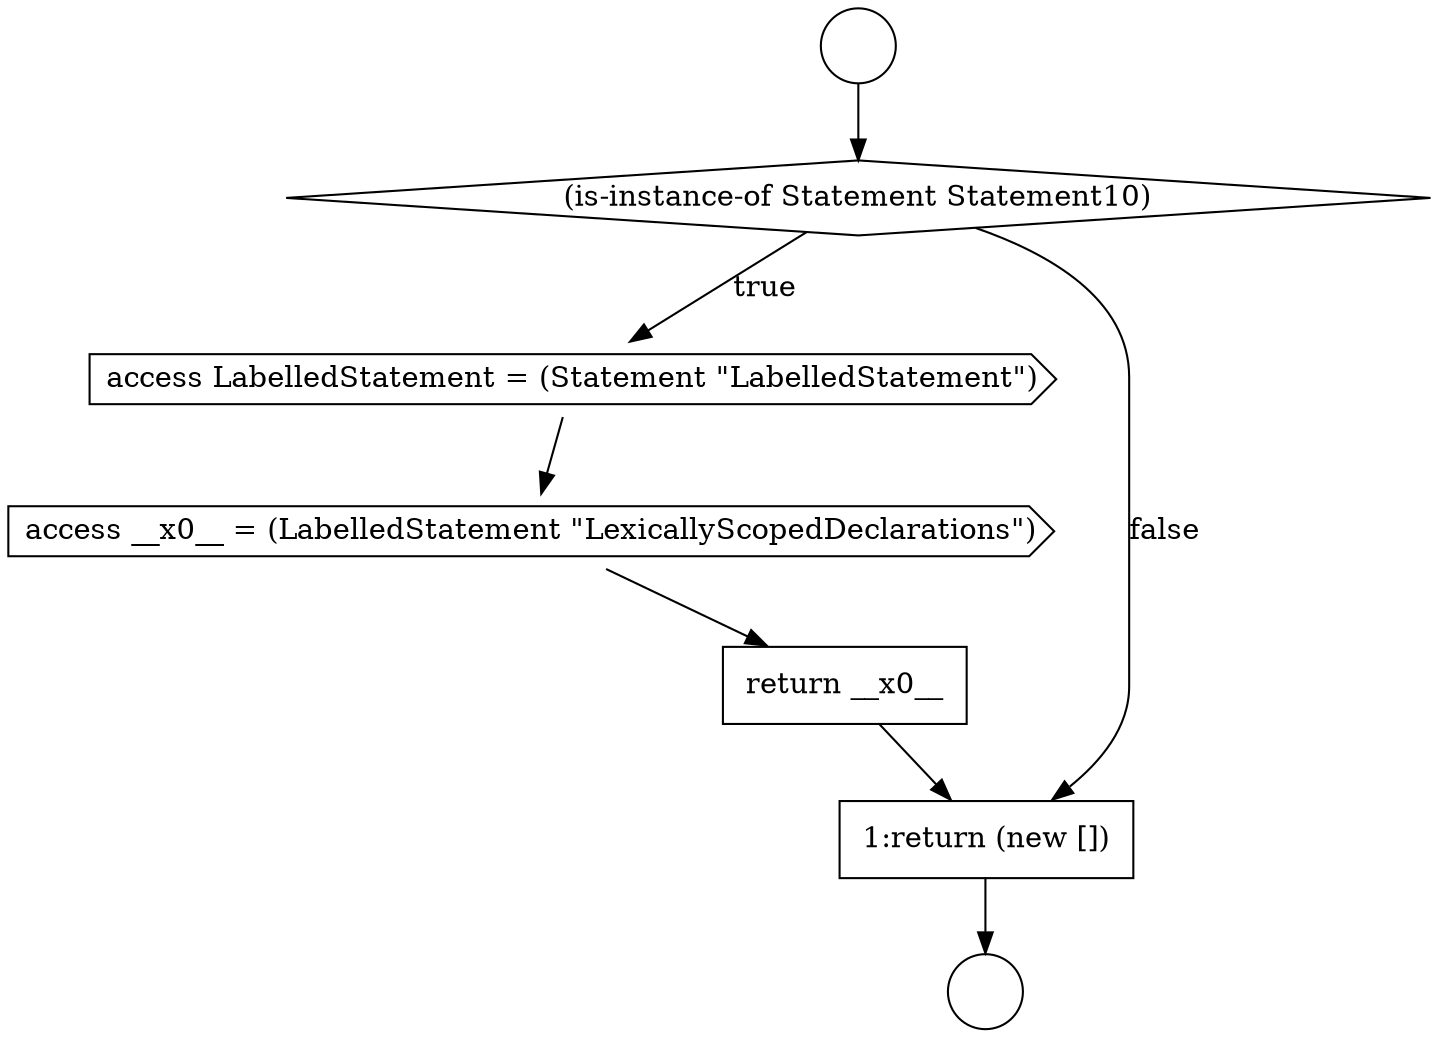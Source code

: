 digraph {
  node5429 [shape=circle label=" " color="black" fillcolor="white" style=filled]
  node5433 [shape=cds, label=<<font color="black">access __x0__ = (LabelledStatement &quot;LexicallyScopedDeclarations&quot;)</font>> color="black" fillcolor="white" style=filled]
  node5434 [shape=none, margin=0, label=<<font color="black">
    <table border="0" cellborder="1" cellspacing="0" cellpadding="10">
      <tr><td align="left">return __x0__</td></tr>
    </table>
  </font>> color="black" fillcolor="white" style=filled]
  node5432 [shape=cds, label=<<font color="black">access LabelledStatement = (Statement &quot;LabelledStatement&quot;)</font>> color="black" fillcolor="white" style=filled]
  node5435 [shape=none, margin=0, label=<<font color="black">
    <table border="0" cellborder="1" cellspacing="0" cellpadding="10">
      <tr><td align="left">1:return (new [])</td></tr>
    </table>
  </font>> color="black" fillcolor="white" style=filled]
  node5431 [shape=diamond, label=<<font color="black">(is-instance-of Statement Statement10)</font>> color="black" fillcolor="white" style=filled]
  node5430 [shape=circle label=" " color="black" fillcolor="white" style=filled]
  node5431 -> node5432 [label=<<font color="black">true</font>> color="black"]
  node5431 -> node5435 [label=<<font color="black">false</font>> color="black"]
  node5429 -> node5431 [ color="black"]
  node5435 -> node5430 [ color="black"]
  node5432 -> node5433 [ color="black"]
  node5434 -> node5435 [ color="black"]
  node5433 -> node5434 [ color="black"]
}
